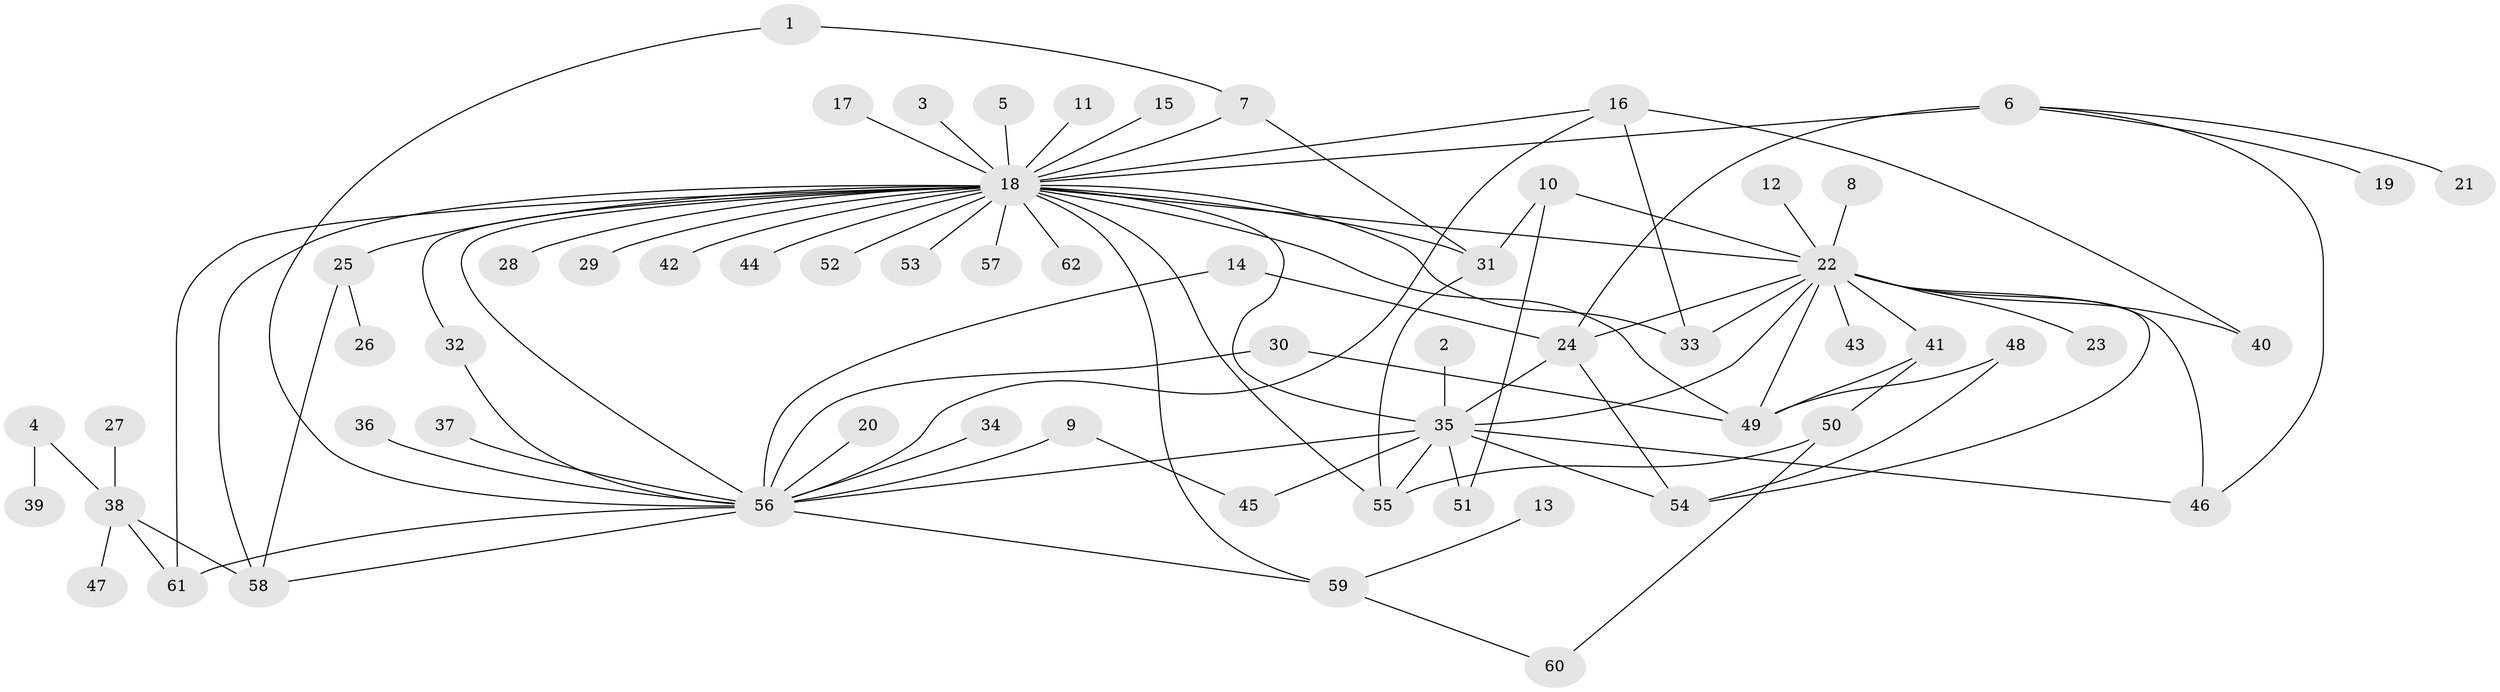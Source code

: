 // original degree distribution, {34: 0.008130081300813009, 12: 0.008130081300813009, 16: 0.008130081300813009, 6: 0.016260162601626018, 5: 0.04878048780487805, 17: 0.008130081300813009, 2: 0.3170731707317073, 1: 0.43902439024390244, 3: 0.07317073170731707, 4: 0.07317073170731707}
// Generated by graph-tools (version 1.1) at 2025/36/03/04/25 23:36:46]
// undirected, 62 vertices, 93 edges
graph export_dot {
  node [color=gray90,style=filled];
  1;
  2;
  3;
  4;
  5;
  6;
  7;
  8;
  9;
  10;
  11;
  12;
  13;
  14;
  15;
  16;
  17;
  18;
  19;
  20;
  21;
  22;
  23;
  24;
  25;
  26;
  27;
  28;
  29;
  30;
  31;
  32;
  33;
  34;
  35;
  36;
  37;
  38;
  39;
  40;
  41;
  42;
  43;
  44;
  45;
  46;
  47;
  48;
  49;
  50;
  51;
  52;
  53;
  54;
  55;
  56;
  57;
  58;
  59;
  60;
  61;
  62;
  1 -- 7 [weight=1.0];
  1 -- 56 [weight=1.0];
  2 -- 35 [weight=1.0];
  3 -- 18 [weight=1.0];
  4 -- 38 [weight=1.0];
  4 -- 39 [weight=1.0];
  5 -- 18 [weight=1.0];
  6 -- 18 [weight=2.0];
  6 -- 19 [weight=1.0];
  6 -- 21 [weight=1.0];
  6 -- 24 [weight=1.0];
  6 -- 46 [weight=1.0];
  7 -- 18 [weight=1.0];
  7 -- 31 [weight=1.0];
  8 -- 22 [weight=1.0];
  9 -- 45 [weight=1.0];
  9 -- 56 [weight=1.0];
  10 -- 22 [weight=1.0];
  10 -- 31 [weight=1.0];
  10 -- 51 [weight=1.0];
  11 -- 18 [weight=1.0];
  12 -- 22 [weight=1.0];
  13 -- 59 [weight=1.0];
  14 -- 24 [weight=1.0];
  14 -- 56 [weight=1.0];
  15 -- 18 [weight=1.0];
  16 -- 18 [weight=1.0];
  16 -- 33 [weight=1.0];
  16 -- 40 [weight=1.0];
  16 -- 56 [weight=1.0];
  17 -- 18 [weight=1.0];
  18 -- 22 [weight=1.0];
  18 -- 25 [weight=1.0];
  18 -- 28 [weight=1.0];
  18 -- 29 [weight=1.0];
  18 -- 31 [weight=2.0];
  18 -- 32 [weight=1.0];
  18 -- 33 [weight=1.0];
  18 -- 35 [weight=1.0];
  18 -- 42 [weight=1.0];
  18 -- 44 [weight=1.0];
  18 -- 49 [weight=1.0];
  18 -- 52 [weight=1.0];
  18 -- 53 [weight=1.0];
  18 -- 55 [weight=1.0];
  18 -- 56 [weight=1.0];
  18 -- 57 [weight=1.0];
  18 -- 58 [weight=1.0];
  18 -- 59 [weight=1.0];
  18 -- 61 [weight=1.0];
  18 -- 62 [weight=1.0];
  20 -- 56 [weight=1.0];
  22 -- 23 [weight=1.0];
  22 -- 24 [weight=1.0];
  22 -- 33 [weight=1.0];
  22 -- 35 [weight=1.0];
  22 -- 40 [weight=1.0];
  22 -- 41 [weight=1.0];
  22 -- 43 [weight=1.0];
  22 -- 46 [weight=1.0];
  22 -- 49 [weight=1.0];
  22 -- 54 [weight=1.0];
  24 -- 35 [weight=1.0];
  24 -- 54 [weight=1.0];
  25 -- 26 [weight=1.0];
  25 -- 58 [weight=1.0];
  27 -- 38 [weight=1.0];
  30 -- 49 [weight=1.0];
  30 -- 56 [weight=1.0];
  31 -- 55 [weight=1.0];
  32 -- 56 [weight=1.0];
  34 -- 56 [weight=1.0];
  35 -- 45 [weight=1.0];
  35 -- 46 [weight=1.0];
  35 -- 51 [weight=1.0];
  35 -- 54 [weight=1.0];
  35 -- 55 [weight=1.0];
  35 -- 56 [weight=1.0];
  36 -- 56 [weight=1.0];
  37 -- 56 [weight=1.0];
  38 -- 47 [weight=1.0];
  38 -- 58 [weight=1.0];
  38 -- 61 [weight=1.0];
  41 -- 49 [weight=1.0];
  41 -- 50 [weight=1.0];
  48 -- 49 [weight=1.0];
  48 -- 54 [weight=1.0];
  50 -- 55 [weight=1.0];
  50 -- 60 [weight=1.0];
  56 -- 58 [weight=1.0];
  56 -- 59 [weight=1.0];
  56 -- 61 [weight=1.0];
  59 -- 60 [weight=1.0];
}
